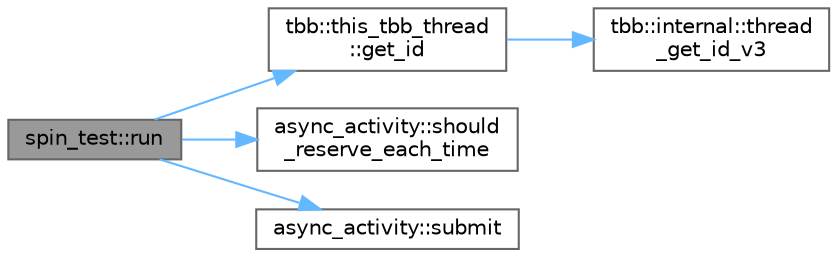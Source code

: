 digraph "spin_test::run"
{
 // LATEX_PDF_SIZE
  bgcolor="transparent";
  edge [fontname=Helvetica,fontsize=10,labelfontname=Helvetica,labelfontsize=10];
  node [fontname=Helvetica,fontsize=10,shape=box,height=0.2,width=0.4];
  rankdir="LR";
  Node1 [id="Node000001",label="spin_test::run",height=0.2,width=0.4,color="gray40", fillcolor="grey60", style="filled", fontcolor="black",tooltip=" "];
  Node1 -> Node2 [id="edge5_Node000001_Node000002",color="steelblue1",style="solid",tooltip=" "];
  Node2 [id="Node000002",label="tbb::this_tbb_thread\l::get_id",height=0.2,width=0.4,color="grey40", fillcolor="white", style="filled",URL="$namespacetbb_1_1this__tbb__thread.html#aca0255d2952986275a6f2575118f822f",tooltip=" "];
  Node2 -> Node3 [id="edge6_Node000002_Node000003",color="steelblue1",style="solid",tooltip=" "];
  Node3 [id="Node000003",label="tbb::internal::thread\l_get_id_v3",height=0.2,width=0.4,color="grey40", fillcolor="white", style="filled",URL="$namespacetbb_1_1internal.html#a7444a8c52dd26ba57c04aa00482b9ef9",tooltip=" "];
  Node1 -> Node4 [id="edge7_Node000001_Node000004",color="steelblue1",style="solid",tooltip=" "];
  Node4 [id="Node000004",label="async_activity::should\l_reserve_each_time",height=0.2,width=0.4,color="grey40", fillcolor="white", style="filled",URL="$classasync__activity.html#a7ecc287782428a981c50c21528399e0f",tooltip=" "];
  Node1 -> Node5 [id="edge8_Node000001_Node000005",color="steelblue1",style="solid",tooltip=" "];
  Node5 [id="Node000005",label="async_activity::submit",height=0.2,width=0.4,color="grey40", fillcolor="white", style="filled",URL="$classasync__activity.html#a721a0860935e64107e700240582dc14a",tooltip=" "];
}
